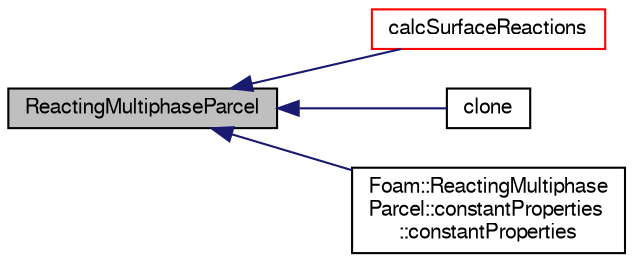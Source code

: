 digraph "ReactingMultiphaseParcel"
{
  bgcolor="transparent";
  edge [fontname="FreeSans",fontsize="10",labelfontname="FreeSans",labelfontsize="10"];
  node [fontname="FreeSans",fontsize="10",shape=record];
  rankdir="LR";
  Node1 [label="ReactingMultiphaseParcel",height=0.2,width=0.4,color="black", fillcolor="grey75", style="filled", fontcolor="black"];
  Node1 -> Node2 [dir="back",color="midnightblue",fontsize="10",style="solid",fontname="FreeSans"];
  Node2 [label="calcSurfaceReactions",height=0.2,width=0.4,color="red",URL="$a23910.html#ad02f46785301a7290b6293d1688c06a5",tooltip="Calculate surface reactions. "];
  Node1 -> Node9 [dir="back",color="midnightblue",fontsize="10",style="solid",fontname="FreeSans"];
  Node9 [label="clone",height=0.2,width=0.4,color="black",URL="$a23910.html#a88a017e32aa61e1eff25854e439a5feb",tooltip="Construct and return a (basic particle) clone. "];
  Node1 -> Node10 [dir="back",color="midnightblue",fontsize="10",style="solid",fontname="FreeSans"];
  Node10 [label="Foam::ReactingMultiphase\lParcel::constantProperties\l::constantProperties",height=0.2,width=0.4,color="black",URL="$a23914.html#a50a319ad2996242d838c8e84106123b7",tooltip="Construct from dictionary. "];
}

